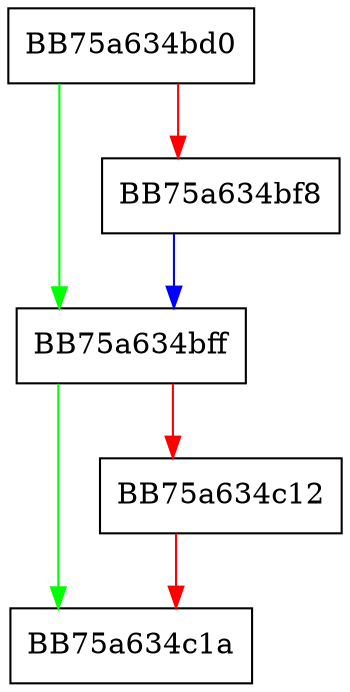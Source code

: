 digraph LoadAsimovKillBitDbVar {
  node [shape="box"];
  graph [splines=ortho];
  BB75a634bd0 -> BB75a634bff [color="green"];
  BB75a634bd0 -> BB75a634bf8 [color="red"];
  BB75a634bf8 -> BB75a634bff [color="blue"];
  BB75a634bff -> BB75a634c1a [color="green"];
  BB75a634bff -> BB75a634c12 [color="red"];
  BB75a634c12 -> BB75a634c1a [color="red"];
}